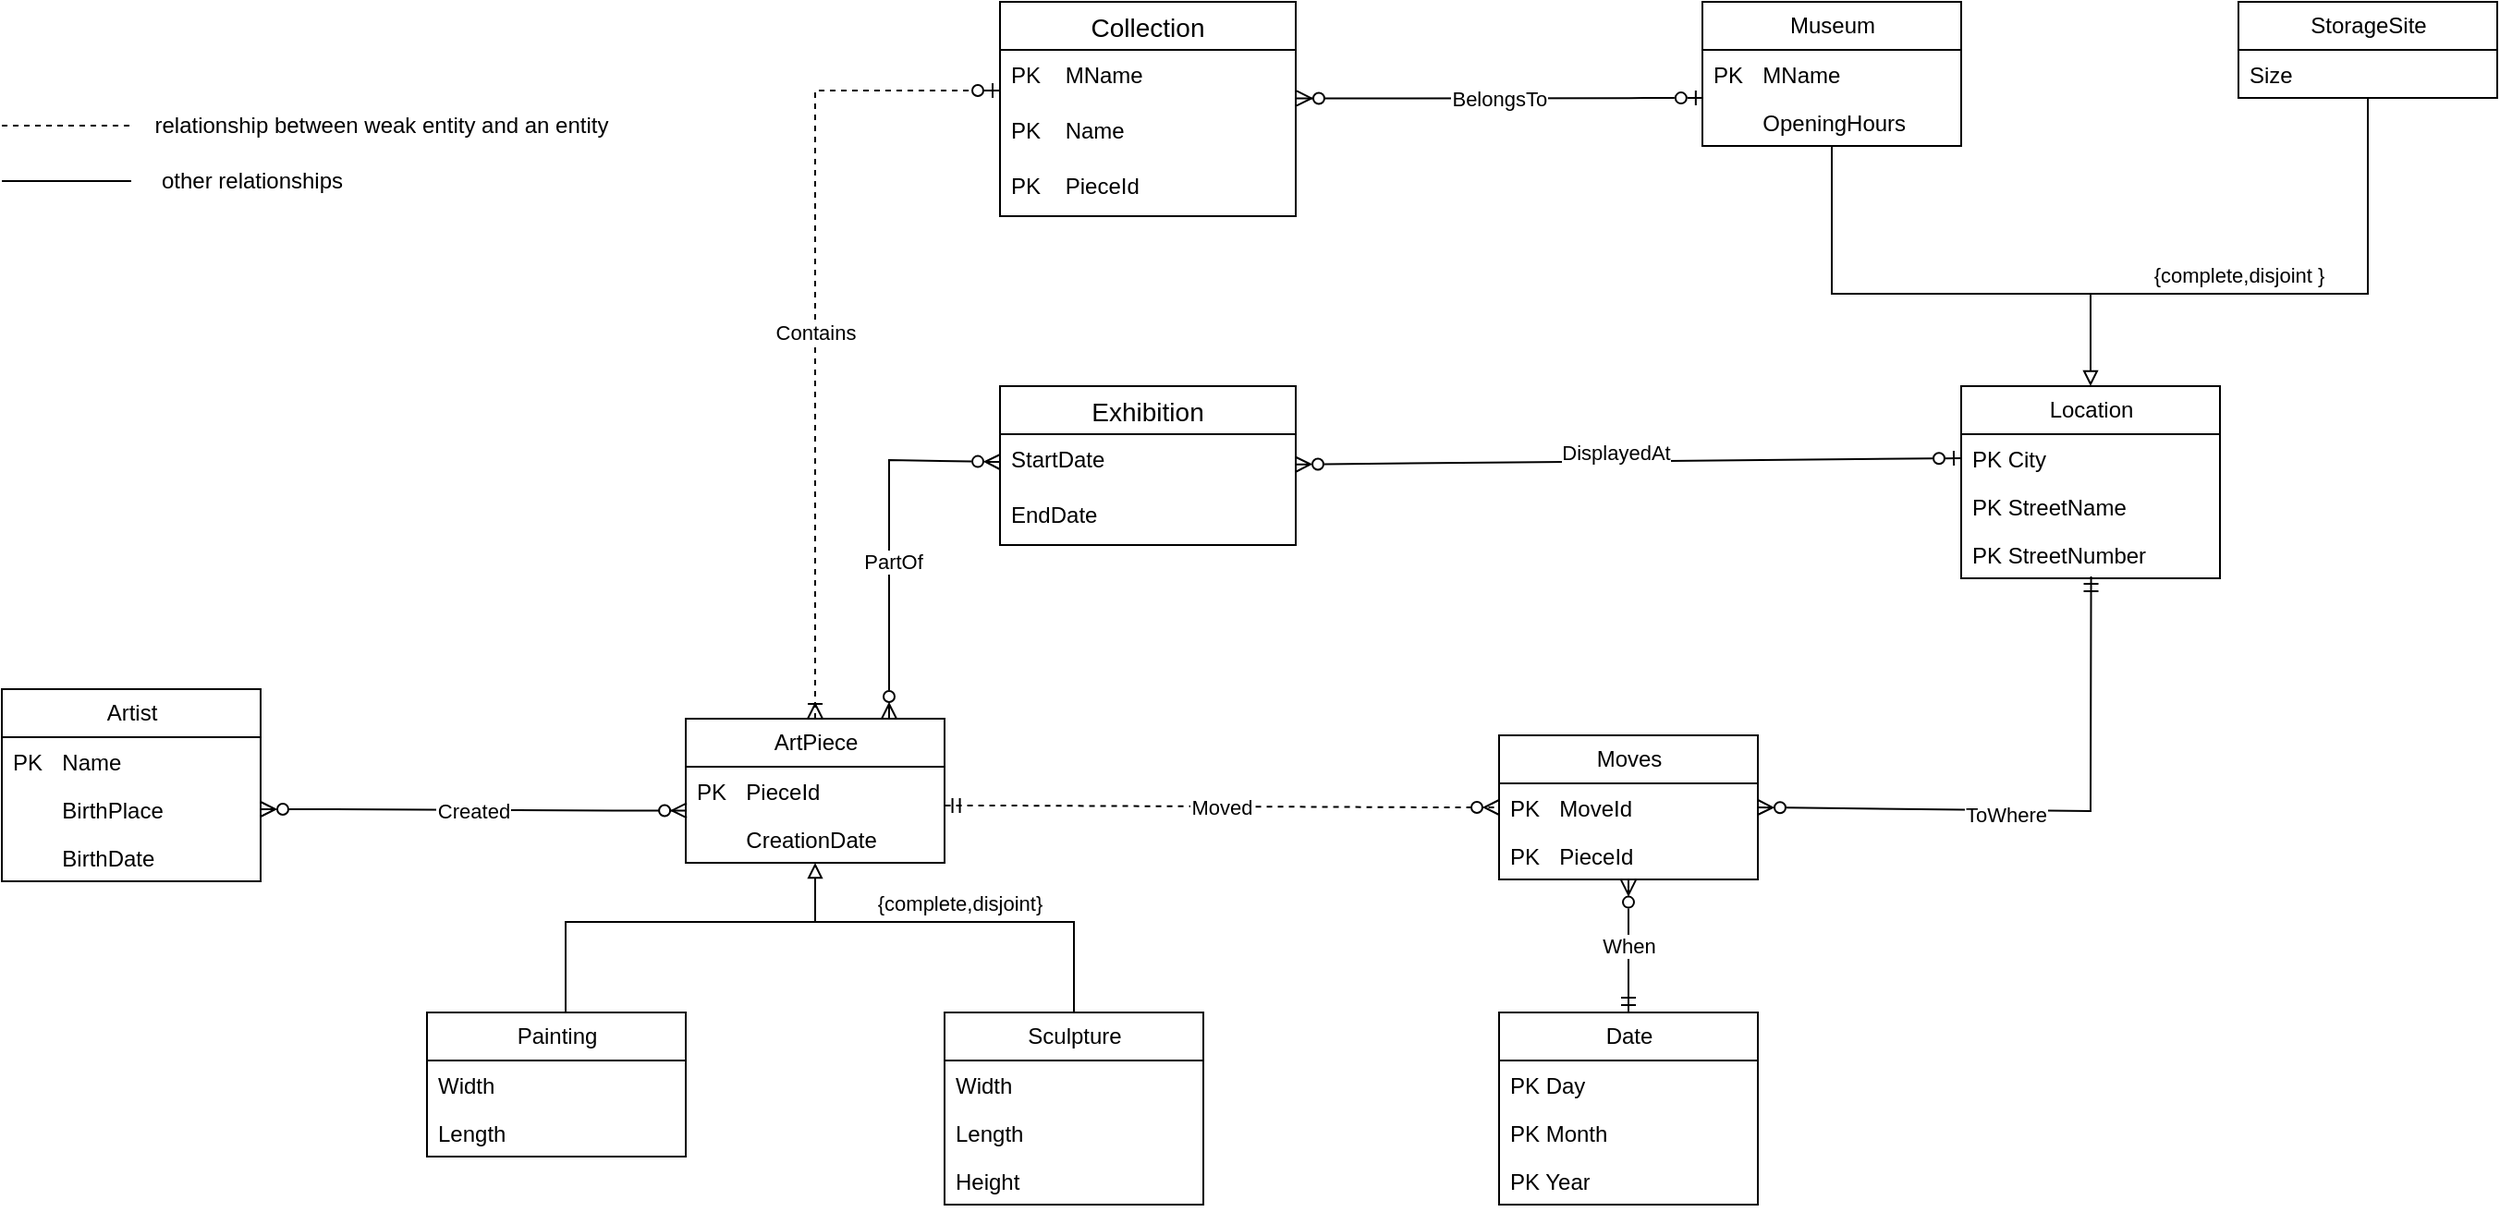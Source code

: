 <mxfile version="20.8.16" type="device"><diagram id="R2lEEEUBdFMjLlhIrx00" name="Page-1"><mxGraphModel dx="954" dy="1774" grid="1" gridSize="10" guides="1" tooltips="1" connect="1" arrows="1" fold="1" page="1" pageScale="1" pageWidth="850" pageHeight="1100" math="0" shadow="0" extFonts="Permanent Marker^https://fonts.googleapis.com/css?family=Permanent+Marker"><root><mxCell id="0"/><mxCell id="1" parent="0"/><mxCell id="C-vyLk0tnHw3VtMMgP7b-1" value="Created" style="edgeStyle=entityRelationEdgeStyle;endArrow=ERzeroToMany;startArrow=ERzeroToMany;endFill=1;startFill=0;exitX=1;exitY=0.5;exitDx=0;exitDy=0;entryX=0.004;entryY=-0.087;entryDx=0;entryDy=0;entryPerimeter=0;" parent="1" source="9fFGTDDnQGLnsMgLMW3F-3" target="9fFGTDDnQGLnsMgLMW3F-7" edge="1"><mxGeometry width="100" height="100" relative="1" as="geometry"><mxPoint x="360" y="165" as="sourcePoint"/><mxPoint x="370" y="180" as="targetPoint"/></mxGeometry></mxCell><mxCell id="9fFGTDDnQGLnsMgLMW3F-1" value="Artist" style="swimlane;fontStyle=0;childLayout=stackLayout;horizontal=1;startSize=26;fillColor=none;horizontalStack=0;resizeParent=1;resizeParentMax=0;resizeLast=0;collapsible=1;marginBottom=0;html=1;" parent="1" vertex="1"><mxGeometry x="120" y="294" width="140" height="104" as="geometry"><mxRectangle x="120" y="293" width="70" height="30" as="alternateBounds"/></mxGeometry></mxCell><mxCell id="9fFGTDDnQGLnsMgLMW3F-2" value="PK&lt;span style=&quot;white-space: pre;&quot;&gt;&#9;&lt;/span&gt;Name" style="text;strokeColor=none;fillColor=none;align=left;verticalAlign=top;spacingLeft=4;spacingRight=4;overflow=hidden;rotatable=0;points=[[0,0.5],[1,0.5]];portConstraint=eastwest;whiteSpace=wrap;html=1;" parent="9fFGTDDnQGLnsMgLMW3F-1" vertex="1"><mxGeometry y="26" width="140" height="26" as="geometry"/></mxCell><mxCell id="9fFGTDDnQGLnsMgLMW3F-3" value="&lt;span style=&quot;white-space: pre;&quot;&gt;&#9;&lt;/span&gt;BirthPlace" style="text;strokeColor=none;fillColor=none;align=left;verticalAlign=top;spacingLeft=4;spacingRight=4;overflow=hidden;rotatable=0;points=[[0,0.5],[1,0.5]];portConstraint=eastwest;whiteSpace=wrap;html=1;" parent="9fFGTDDnQGLnsMgLMW3F-1" vertex="1"><mxGeometry y="52" width="140" height="26" as="geometry"/></mxCell><mxCell id="9fFGTDDnQGLnsMgLMW3F-4" value="&lt;span style=&quot;white-space: pre;&quot;&gt;&#9;&lt;/span&gt;BirthDate" style="text;strokeColor=none;fillColor=none;align=left;verticalAlign=top;spacingLeft=4;spacingRight=4;overflow=hidden;rotatable=0;points=[[0,0.5],[1,0.5]];portConstraint=eastwest;whiteSpace=wrap;html=1;" parent="9fFGTDDnQGLnsMgLMW3F-1" vertex="1"><mxGeometry y="78" width="140" height="26" as="geometry"/></mxCell><mxCell id="9fFGTDDnQGLnsMgLMW3F-5" value="ArtPiece" style="swimlane;fontStyle=0;childLayout=stackLayout;horizontal=1;startSize=26;fillColor=none;horizontalStack=0;resizeParent=1;resizeParentMax=0;resizeLast=0;collapsible=1;marginBottom=0;html=1;" parent="1" vertex="1"><mxGeometry x="490" y="310" width="140" height="78" as="geometry"/></mxCell><mxCell id="9fFGTDDnQGLnsMgLMW3F-6" value="PK&lt;span style=&quot;white-space: pre;&quot;&gt;&#9;&lt;/span&gt;PieceId" style="text;strokeColor=none;fillColor=none;align=left;verticalAlign=top;spacingLeft=4;spacingRight=4;overflow=hidden;rotatable=0;points=[[0,0.5],[1,0.5]];portConstraint=eastwest;whiteSpace=wrap;html=1;" parent="9fFGTDDnQGLnsMgLMW3F-5" vertex="1"><mxGeometry y="26" width="140" height="26" as="geometry"/></mxCell><mxCell id="9fFGTDDnQGLnsMgLMW3F-7" value="&lt;span style=&quot;white-space: pre;&quot;&gt;&#9;&lt;/span&gt;CreationDate" style="text;strokeColor=none;fillColor=none;align=left;verticalAlign=top;spacingLeft=4;spacingRight=4;overflow=hidden;rotatable=0;points=[[0,0.5],[1,0.5]];portConstraint=eastwest;whiteSpace=wrap;html=1;" parent="9fFGTDDnQGLnsMgLMW3F-5" vertex="1"><mxGeometry y="52" width="140" height="26" as="geometry"/></mxCell><mxCell id="9fFGTDDnQGLnsMgLMW3F-9" value="" style="endArrow=block;html=1;rounded=0;endFill=0;" parent="1" edge="1"><mxGeometry width="50" height="50" relative="1" as="geometry"><mxPoint x="560" y="420" as="sourcePoint"/><mxPoint x="560" y="388" as="targetPoint"/></mxGeometry></mxCell><mxCell id="9fFGTDDnQGLnsMgLMW3F-10" value="Painting" style="swimlane;fontStyle=0;childLayout=stackLayout;horizontal=1;startSize=26;fillColor=none;horizontalStack=0;resizeParent=1;resizeParentMax=0;resizeLast=0;collapsible=1;marginBottom=0;html=1;" parent="1" vertex="1"><mxGeometry x="350" y="469" width="140" height="78" as="geometry"/></mxCell><mxCell id="9fFGTDDnQGLnsMgLMW3F-11" value="Width" style="text;strokeColor=none;fillColor=none;align=left;verticalAlign=top;spacingLeft=4;spacingRight=4;overflow=hidden;rotatable=0;points=[[0,0.5],[1,0.5]];portConstraint=eastwest;whiteSpace=wrap;html=1;" parent="9fFGTDDnQGLnsMgLMW3F-10" vertex="1"><mxGeometry y="26" width="140" height="26" as="geometry"/></mxCell><mxCell id="9fFGTDDnQGLnsMgLMW3F-12" value="Length" style="text;strokeColor=none;fillColor=none;align=left;verticalAlign=top;spacingLeft=4;spacingRight=4;overflow=hidden;rotatable=0;points=[[0,0.5],[1,0.5]];portConstraint=eastwest;whiteSpace=wrap;html=1;" parent="9fFGTDDnQGLnsMgLMW3F-10" vertex="1"><mxGeometry y="52" width="140" height="26" as="geometry"/></mxCell><mxCell id="9fFGTDDnQGLnsMgLMW3F-13" value="Sculpture" style="swimlane;fontStyle=0;childLayout=stackLayout;horizontal=1;startSize=26;fillColor=none;horizontalStack=0;resizeParent=1;resizeParentMax=0;resizeLast=0;collapsible=1;marginBottom=0;html=1;" parent="1" vertex="1"><mxGeometry x="630" y="469" width="140" height="104" as="geometry"/></mxCell><mxCell id="9fFGTDDnQGLnsMgLMW3F-14" value="Width" style="text;strokeColor=none;fillColor=none;align=left;verticalAlign=top;spacingLeft=4;spacingRight=4;overflow=hidden;rotatable=0;points=[[0,0.5],[1,0.5]];portConstraint=eastwest;whiteSpace=wrap;html=1;" parent="9fFGTDDnQGLnsMgLMW3F-13" vertex="1"><mxGeometry y="26" width="140" height="26" as="geometry"/></mxCell><mxCell id="9fFGTDDnQGLnsMgLMW3F-16" value="Length" style="text;strokeColor=none;fillColor=none;align=left;verticalAlign=top;spacingLeft=4;spacingRight=4;overflow=hidden;rotatable=0;points=[[0,0.5],[1,0.5]];portConstraint=eastwest;whiteSpace=wrap;html=1;" parent="9fFGTDDnQGLnsMgLMW3F-13" vertex="1"><mxGeometry y="52" width="140" height="26" as="geometry"/></mxCell><mxCell id="9fFGTDDnQGLnsMgLMW3F-15" value="Height" style="text;strokeColor=none;fillColor=none;align=left;verticalAlign=top;spacingLeft=4;spacingRight=4;overflow=hidden;rotatable=0;points=[[0,0.5],[1,0.5]];portConstraint=eastwest;whiteSpace=wrap;html=1;" parent="9fFGTDDnQGLnsMgLMW3F-13" vertex="1"><mxGeometry y="78" width="140" height="26" as="geometry"/></mxCell><mxCell id="9fFGTDDnQGLnsMgLMW3F-17" value="" style="endArrow=none;html=1;rounded=0;" parent="1" edge="1"><mxGeometry width="50" height="50" relative="1" as="geometry"><mxPoint x="425" y="469" as="sourcePoint"/><mxPoint x="560" y="420" as="targetPoint"/><Array as="points"><mxPoint x="425" y="420"/></Array></mxGeometry></mxCell><mxCell id="9fFGTDDnQGLnsMgLMW3F-18" value="" style="endArrow=none;html=1;rounded=0;exitX=0.5;exitY=0;exitDx=0;exitDy=0;" parent="1" source="9fFGTDDnQGLnsMgLMW3F-13" edge="1"><mxGeometry width="50" height="50" relative="1" as="geometry"><mxPoint x="620" y="480" as="sourcePoint"/><mxPoint x="560" y="420" as="targetPoint"/><Array as="points"><mxPoint x="700" y="420"/></Array></mxGeometry></mxCell><mxCell id="9fFGTDDnQGLnsMgLMW3F-19" value="{complete,disjoint}" style="edgeLabel;html=1;align=center;verticalAlign=middle;resizable=0;points=[];" parent="9fFGTDDnQGLnsMgLMW3F-18" vertex="1" connectable="0"><mxGeometry x="0.175" y="-2" relative="1" as="geometry"><mxPoint y="-8" as="offset"/></mxGeometry></mxCell><mxCell id="9fFGTDDnQGLnsMgLMW3F-20" value="Moves" style="swimlane;fontStyle=0;childLayout=stackLayout;horizontal=1;startSize=26;fillColor=none;horizontalStack=0;resizeParent=1;resizeParentMax=0;resizeLast=0;collapsible=1;marginBottom=0;html=1;" parent="1" vertex="1"><mxGeometry x="930" y="319" width="140" height="78" as="geometry"/></mxCell><mxCell id="jNmzTQ6KCE4W3FUBacS6-1" value="PK&lt;span style=&quot;white-space: pre;&quot;&gt;&#9;&lt;/span&gt;MoveId" style="text;strokeColor=none;fillColor=none;align=left;verticalAlign=top;spacingLeft=4;spacingRight=4;overflow=hidden;rotatable=0;points=[[0,0.5],[1,0.5]];portConstraint=eastwest;whiteSpace=wrap;html=1;" parent="9fFGTDDnQGLnsMgLMW3F-20" vertex="1"><mxGeometry y="26" width="140" height="26" as="geometry"/></mxCell><mxCell id="9fFGTDDnQGLnsMgLMW3F-21" value="PK&lt;span style=&quot;white-space: pre;&quot;&gt;&#9;&lt;/span&gt;PieceId" style="text;strokeColor=none;fillColor=none;align=left;verticalAlign=top;spacingLeft=4;spacingRight=4;overflow=hidden;rotatable=0;points=[[0,0.5],[1,0.5]];portConstraint=eastwest;whiteSpace=wrap;html=1;" parent="9fFGTDDnQGLnsMgLMW3F-20" vertex="1"><mxGeometry y="52" width="140" height="26" as="geometry"/></mxCell><mxCell id="9fFGTDDnQGLnsMgLMW3F-23" value="Moved" style="edgeStyle=entityRelationEdgeStyle;endArrow=ERzeroToMany;startArrow=ERmandOne;endFill=1;startFill=0;exitX=1.002;exitY=0.808;exitDx=0;exitDy=0;exitPerimeter=0;dashed=1;" parent="1" source="9fFGTDDnQGLnsMgLMW3F-6" edge="1"><mxGeometry width="100" height="100" relative="1" as="geometry"><mxPoint x="630" y="348" as="sourcePoint"/><mxPoint x="930" y="358" as="targetPoint"/></mxGeometry></mxCell><mxCell id="9fFGTDDnQGLnsMgLMW3F-24" value="Date" style="swimlane;fontStyle=0;childLayout=stackLayout;horizontal=1;startSize=26;fillColor=none;horizontalStack=0;resizeParent=1;resizeParentMax=0;resizeLast=0;collapsible=1;marginBottom=0;html=1;" parent="1" vertex="1"><mxGeometry x="930" y="469" width="140" height="104" as="geometry"/></mxCell><mxCell id="9fFGTDDnQGLnsMgLMW3F-25" value="PK Day" style="text;strokeColor=none;fillColor=none;align=left;verticalAlign=top;spacingLeft=4;spacingRight=4;overflow=hidden;rotatable=0;points=[[0,0.5],[1,0.5]];portConstraint=eastwest;whiteSpace=wrap;html=1;" parent="9fFGTDDnQGLnsMgLMW3F-24" vertex="1"><mxGeometry y="26" width="140" height="26" as="geometry"/></mxCell><mxCell id="9fFGTDDnQGLnsMgLMW3F-26" value="PK Month" style="text;strokeColor=none;fillColor=none;align=left;verticalAlign=top;spacingLeft=4;spacingRight=4;overflow=hidden;rotatable=0;points=[[0,0.5],[1,0.5]];portConstraint=eastwest;whiteSpace=wrap;html=1;" parent="9fFGTDDnQGLnsMgLMW3F-24" vertex="1"><mxGeometry y="52" width="140" height="26" as="geometry"/></mxCell><mxCell id="9fFGTDDnQGLnsMgLMW3F-27" value="PK Year" style="text;strokeColor=none;fillColor=none;align=left;verticalAlign=top;spacingLeft=4;spacingRight=4;overflow=hidden;rotatable=0;points=[[0,0.5],[1,0.5]];portConstraint=eastwest;whiteSpace=wrap;html=1;" parent="9fFGTDDnQGLnsMgLMW3F-24" vertex="1"><mxGeometry y="78" width="140" height="26" as="geometry"/></mxCell><mxCell id="9fFGTDDnQGLnsMgLMW3F-29" value="When" style="endArrow=ERzeroToMany;html=1;rounded=0;entryX=0.5;entryY=1.012;entryDx=0;entryDy=0;entryPerimeter=0;exitX=0.5;exitY=0;exitDx=0;exitDy=0;endFill=0;startArrow=ERmandOne;startFill=0;" parent="1" source="9fFGTDDnQGLnsMgLMW3F-24" target="9fFGTDDnQGLnsMgLMW3F-21" edge="1"><mxGeometry width="50" height="50" relative="1" as="geometry"><mxPoint x="780" y="420" as="sourcePoint"/><mxPoint x="830" y="370" as="targetPoint"/></mxGeometry></mxCell><mxCell id="9fFGTDDnQGLnsMgLMW3F-30" value="Location" style="swimlane;fontStyle=0;childLayout=stackLayout;horizontal=1;startSize=26;fillColor=none;horizontalStack=0;resizeParent=1;resizeParentMax=0;resizeLast=0;collapsible=1;marginBottom=0;html=1;" parent="1" vertex="1"><mxGeometry x="1180" y="130" width="140" height="104" as="geometry"/></mxCell><mxCell id="9fFGTDDnQGLnsMgLMW3F-31" value="PK City" style="text;strokeColor=none;fillColor=none;align=left;verticalAlign=top;spacingLeft=4;spacingRight=4;overflow=hidden;rotatable=0;points=[[0,0.5],[1,0.5]];portConstraint=eastwest;whiteSpace=wrap;html=1;" parent="9fFGTDDnQGLnsMgLMW3F-30" vertex="1"><mxGeometry y="26" width="140" height="26" as="geometry"/></mxCell><mxCell id="9fFGTDDnQGLnsMgLMW3F-32" value="PK StreetName" style="text;strokeColor=none;fillColor=none;align=left;verticalAlign=top;spacingLeft=4;spacingRight=4;overflow=hidden;rotatable=0;points=[[0,0.5],[1,0.5]];portConstraint=eastwest;whiteSpace=wrap;html=1;" parent="9fFGTDDnQGLnsMgLMW3F-30" vertex="1"><mxGeometry y="52" width="140" height="26" as="geometry"/></mxCell><mxCell id="9fFGTDDnQGLnsMgLMW3F-33" value="PK StreetNumber" style="text;strokeColor=none;fillColor=none;align=left;verticalAlign=top;spacingLeft=4;spacingRight=4;overflow=hidden;rotatable=0;points=[[0,0.5],[1,0.5]];portConstraint=eastwest;whiteSpace=wrap;html=1;" parent="9fFGTDDnQGLnsMgLMW3F-30" vertex="1"><mxGeometry y="78" width="140" height="26" as="geometry"/></mxCell><mxCell id="9fFGTDDnQGLnsMgLMW3F-34" value="" style="endArrow=ERmandOne;html=1;rounded=0;exitX=1;exitY=0.5;exitDx=0;exitDy=0;entryX=0.502;entryY=0.962;entryDx=0;entryDy=0;entryPerimeter=0;endFill=0;startArrow=ERzeroToMany;startFill=0;" parent="1" source="9fFGTDDnQGLnsMgLMW3F-20" target="9fFGTDDnQGLnsMgLMW3F-33" edge="1"><mxGeometry width="50" height="50" relative="1" as="geometry"><mxPoint x="1140" y="220" as="sourcePoint"/><mxPoint x="1190" y="170" as="targetPoint"/><Array as="points"><mxPoint x="1250" y="360"/></Array></mxGeometry></mxCell><mxCell id="9fFGTDDnQGLnsMgLMW3F-35" value="ToWhere" style="edgeLabel;html=1;align=center;verticalAlign=middle;resizable=0;points=[];" parent="9fFGTDDnQGLnsMgLMW3F-34" vertex="1" connectable="0"><mxGeometry x="-0.13" y="-2" relative="1" as="geometry"><mxPoint as="offset"/></mxGeometry></mxCell><mxCell id="9fFGTDDnQGLnsMgLMW3F-36" value="" style="endArrow=block;html=1;rounded=0;endFill=0;entryX=0.5;entryY=0;entryDx=0;entryDy=0;" parent="1" target="9fFGTDDnQGLnsMgLMW3F-30" edge="1"><mxGeometry width="50" height="50" relative="1" as="geometry"><mxPoint x="1250" y="80" as="sourcePoint"/><mxPoint x="1250" y="-110" as="targetPoint"/></mxGeometry></mxCell><mxCell id="9fFGTDDnQGLnsMgLMW3F-37" value="Museum" style="swimlane;fontStyle=0;childLayout=stackLayout;horizontal=1;startSize=26;fillColor=none;horizontalStack=0;resizeParent=1;resizeParentMax=0;resizeLast=0;collapsible=1;marginBottom=0;html=1;" parent="1" vertex="1"><mxGeometry x="1040" y="-78" width="140" height="78" as="geometry"/></mxCell><mxCell id="9fFGTDDnQGLnsMgLMW3F-38" value="PK&lt;span style=&quot;white-space: pre;&quot;&gt;&#9;&lt;/span&gt;MName" style="text;strokeColor=none;fillColor=none;align=left;verticalAlign=top;spacingLeft=4;spacingRight=4;overflow=hidden;rotatable=0;points=[[0,0.5],[1,0.5]];portConstraint=eastwest;whiteSpace=wrap;html=1;" parent="9fFGTDDnQGLnsMgLMW3F-37" vertex="1"><mxGeometry y="26" width="140" height="26" as="geometry"/></mxCell><mxCell id="9fFGTDDnQGLnsMgLMW3F-39" value="&lt;span style=&quot;white-space: pre;&quot;&gt;&#9;&lt;/span&gt;OpeningHours" style="text;strokeColor=none;fillColor=none;align=left;verticalAlign=top;spacingLeft=4;spacingRight=4;overflow=hidden;rotatable=0;points=[[0,0.5],[1,0.5]];portConstraint=eastwest;whiteSpace=wrap;html=1;" parent="9fFGTDDnQGLnsMgLMW3F-37" vertex="1"><mxGeometry y="52" width="140" height="26" as="geometry"/></mxCell><mxCell id="9fFGTDDnQGLnsMgLMW3F-40" value="StorageSite" style="swimlane;fontStyle=0;childLayout=stackLayout;horizontal=1;startSize=26;fillColor=none;horizontalStack=0;resizeParent=1;resizeParentMax=0;resizeLast=0;collapsible=1;marginBottom=0;html=1;" parent="1" vertex="1"><mxGeometry x="1330" y="-78" width="140" height="52" as="geometry"/></mxCell><mxCell id="9fFGTDDnQGLnsMgLMW3F-41" value="Size" style="text;strokeColor=none;fillColor=none;align=left;verticalAlign=top;spacingLeft=4;spacingRight=4;overflow=hidden;rotatable=0;points=[[0,0.5],[1,0.5]];portConstraint=eastwest;whiteSpace=wrap;html=1;" parent="9fFGTDDnQGLnsMgLMW3F-40" vertex="1"><mxGeometry y="26" width="140" height="26" as="geometry"/></mxCell><mxCell id="9fFGTDDnQGLnsMgLMW3F-44" value="" style="endArrow=none;html=1;rounded=0;exitX=0.5;exitY=0.988;exitDx=0;exitDy=0;exitPerimeter=0;" parent="1" source="9fFGTDDnQGLnsMgLMW3F-39" edge="1"><mxGeometry width="50" height="50" relative="1" as="geometry"><mxPoint x="1115" y="-29" as="sourcePoint"/><mxPoint x="1250" y="80" as="targetPoint"/><Array as="points"><mxPoint x="1110" y="80"/></Array></mxGeometry></mxCell><mxCell id="9fFGTDDnQGLnsMgLMW3F-45" value="" style="endArrow=none;html=1;rounded=0;exitX=0.5;exitY=1;exitDx=0;exitDy=0;" parent="1" source="9fFGTDDnQGLnsMgLMW3F-40" edge="1"><mxGeometry width="50" height="50" relative="1" as="geometry"><mxPoint x="1400" y="-2.65" as="sourcePoint"/><mxPoint x="1250" y="80" as="targetPoint"/><Array as="points"><mxPoint x="1400" y="80"/></Array></mxGeometry></mxCell><mxCell id="9fFGTDDnQGLnsMgLMW3F-46" value="{complete,disjoint }" style="edgeLabel;html=1;align=center;verticalAlign=middle;resizable=0;points=[];" parent="9fFGTDDnQGLnsMgLMW3F-45" vertex="1" connectable="0"><mxGeometry x="0.175" y="-2" relative="1" as="geometry"><mxPoint x="-26" y="-8" as="offset"/></mxGeometry></mxCell><mxCell id="zprmLrWxzYJvfJaZNkJ2-17" value="Collection" style="swimlane;fontStyle=0;childLayout=stackLayout;horizontal=1;startSize=26;horizontalStack=0;resizeParent=1;resizeParentMax=0;resizeLast=0;collapsible=1;marginBottom=0;align=center;fontSize=14;" parent="1" vertex="1"><mxGeometry x="660" y="-78" width="160" height="116" as="geometry"/></mxCell><mxCell id="zprmLrWxzYJvfJaZNkJ2-18" value="PK    MName" style="text;strokeColor=none;fillColor=none;spacingLeft=4;spacingRight=4;overflow=hidden;rotatable=0;points=[[0,0.5],[1,0.5]];portConstraint=eastwest;fontSize=12;" parent="zprmLrWxzYJvfJaZNkJ2-17" vertex="1"><mxGeometry y="26" width="160" height="30" as="geometry"/></mxCell><mxCell id="zprmLrWxzYJvfJaZNkJ2-19" value="PK    Name" style="text;strokeColor=none;fillColor=none;spacingLeft=4;spacingRight=4;overflow=hidden;rotatable=0;points=[[0,0.5],[1,0.5]];portConstraint=eastwest;fontSize=12;" parent="zprmLrWxzYJvfJaZNkJ2-17" vertex="1"><mxGeometry y="56" width="160" height="30" as="geometry"/></mxCell><mxCell id="3zvH74_2ciKwOJmwsHR7-1" value="PK    PieceId" style="text;strokeColor=none;fillColor=none;spacingLeft=4;spacingRight=4;overflow=hidden;rotatable=0;points=[[0,0.5],[1,0.5]];portConstraint=eastwest;fontSize=12;" parent="zprmLrWxzYJvfJaZNkJ2-17" vertex="1"><mxGeometry y="86" width="160" height="30" as="geometry"/></mxCell><mxCell id="zprmLrWxzYJvfJaZNkJ2-21" value="BelongsTo" style="edgeStyle=entityRelationEdgeStyle;endArrow=ERzeroToMany;startArrow=ERzeroToOne;endFill=1;startFill=0;exitX=0.003;exitY=1.002;exitDx=0;exitDy=0;exitPerimeter=0;entryX=1.003;entryY=0.874;entryDx=0;entryDy=0;entryPerimeter=0;" parent="1" source="9fFGTDDnQGLnsMgLMW3F-38" target="zprmLrWxzYJvfJaZNkJ2-18" edge="1"><mxGeometry width="100" height="100" relative="1" as="geometry"><mxPoint x="670" y="99.998" as="sourcePoint"/><mxPoint x="969.72" y="100.99" as="targetPoint"/></mxGeometry></mxCell><mxCell id="zprmLrWxzYJvfJaZNkJ2-22" value="" style="endArrow=ERzeroToOne;html=1;rounded=0;strokeColor=default;startArrow=ERoneToMany;startFill=0;exitX=0.5;exitY=0;exitDx=0;exitDy=0;endFill=0;dashed=1;" parent="1" source="9fFGTDDnQGLnsMgLMW3F-5" edge="1"><mxGeometry relative="1" as="geometry"><mxPoint x="570" y="120" as="sourcePoint"/><mxPoint x="660" y="-30" as="targetPoint"/><Array as="points"><mxPoint x="560" y="-30"/></Array></mxGeometry></mxCell><mxCell id="zprmLrWxzYJvfJaZNkJ2-23" value="Contains" style="edgeLabel;html=1;align=center;verticalAlign=middle;resizable=0;points=[];" parent="zprmLrWxzYJvfJaZNkJ2-22" vertex="1" connectable="0"><mxGeometry x="-0.107" y="2" relative="1" as="geometry"><mxPoint x="2" y="-13" as="offset"/></mxGeometry></mxCell><mxCell id="zprmLrWxzYJvfJaZNkJ2-24" value="Exhibition" style="swimlane;fontStyle=0;childLayout=stackLayout;horizontal=1;startSize=26;horizontalStack=0;resizeParent=1;resizeParentMax=0;resizeLast=0;collapsible=1;marginBottom=0;align=center;fontSize=14;" parent="1" vertex="1"><mxGeometry x="660" y="130" width="160" height="86" as="geometry"/></mxCell><mxCell id="zprmLrWxzYJvfJaZNkJ2-25" value="StartDate" style="text;strokeColor=none;fillColor=none;spacingLeft=4;spacingRight=4;overflow=hidden;rotatable=0;points=[[0,0.5],[1,0.5]];portConstraint=eastwest;fontSize=12;" parent="zprmLrWxzYJvfJaZNkJ2-24" vertex="1"><mxGeometry y="26" width="160" height="30" as="geometry"/></mxCell><mxCell id="zprmLrWxzYJvfJaZNkJ2-26" value="EndDate" style="text;strokeColor=none;fillColor=none;spacingLeft=4;spacingRight=4;overflow=hidden;rotatable=0;points=[[0,0.5],[1,0.5]];portConstraint=eastwest;fontSize=12;" parent="zprmLrWxzYJvfJaZNkJ2-24" vertex="1"><mxGeometry y="56" width="160" height="30" as="geometry"/></mxCell><mxCell id="zprmLrWxzYJvfJaZNkJ2-32" value="" style="endArrow=ERzeroToMany;html=1;rounded=0;strokeColor=default;exitX=0;exitY=0.5;exitDx=0;exitDy=0;startArrow=ERzeroToMany;startFill=0;endFill=0;" parent="1" source="zprmLrWxzYJvfJaZNkJ2-25" edge="1"><mxGeometry relative="1" as="geometry"><mxPoint x="660" y="150" as="sourcePoint"/><mxPoint x="600" y="310" as="targetPoint"/><Array as="points"><mxPoint x="600" y="170"/></Array></mxGeometry></mxCell><mxCell id="zprmLrWxzYJvfJaZNkJ2-33" value="PartOf" style="edgeLabel;html=1;align=center;verticalAlign=middle;resizable=0;points=[];" parent="zprmLrWxzYJvfJaZNkJ2-32" vertex="1" connectable="0"><mxGeometry x="0.144" y="2" relative="1" as="geometry"><mxPoint as="offset"/></mxGeometry></mxCell><mxCell id="zprmLrWxzYJvfJaZNkJ2-36" value="" style="endArrow=ERzeroToOne;html=1;rounded=0;strokeColor=default;entryX=0;entryY=0.5;entryDx=0;entryDy=0;startArrow=ERzeroToMany;startFill=0;endFill=0;" parent="1" target="9fFGTDDnQGLnsMgLMW3F-31" edge="1"><mxGeometry relative="1" as="geometry"><mxPoint x="820" y="172.38" as="sourcePoint"/><mxPoint x="980" y="172.38" as="targetPoint"/></mxGeometry></mxCell><mxCell id="zprmLrWxzYJvfJaZNkJ2-37" value="DisplayedAt" style="edgeLabel;html=1;align=center;verticalAlign=middle;resizable=0;points=[];" parent="zprmLrWxzYJvfJaZNkJ2-36" vertex="1" connectable="0"><mxGeometry x="-0.043" y="5" relative="1" as="geometry"><mxPoint as="offset"/></mxGeometry></mxCell><mxCell id="CJmHxI7JZdiKtzzFFche-2" value="" style="endArrow=none;html=1;rounded=0;dashed=1;" parent="1" edge="1"><mxGeometry width="50" height="50" relative="1" as="geometry"><mxPoint x="120" y="-11" as="sourcePoint"/><mxPoint x="190" y="-11" as="targetPoint"/></mxGeometry></mxCell><mxCell id="CJmHxI7JZdiKtzzFFche-3" value="relationship between weak entity and an entity" style="text;html=1;align=center;verticalAlign=middle;resizable=0;points=[];autosize=1;strokeColor=none;fillColor=none;" parent="1" vertex="1"><mxGeometry x="190" y="-26" width="270" height="30" as="geometry"/></mxCell><mxCell id="CJmHxI7JZdiKtzzFFche-4" value="" style="endArrow=none;html=1;rounded=0;" parent="1" edge="1"><mxGeometry width="50" height="50" relative="1" as="geometry"><mxPoint x="120" y="19" as="sourcePoint"/><mxPoint x="190" y="19" as="targetPoint"/></mxGeometry></mxCell><mxCell id="CJmHxI7JZdiKtzzFFche-5" value="other relationships" style="text;html=1;align=center;verticalAlign=middle;resizable=0;points=[];autosize=1;strokeColor=none;fillColor=none;" parent="1" vertex="1"><mxGeometry x="195" y="4" width="120" height="30" as="geometry"/></mxCell></root></mxGraphModel></diagram></mxfile>